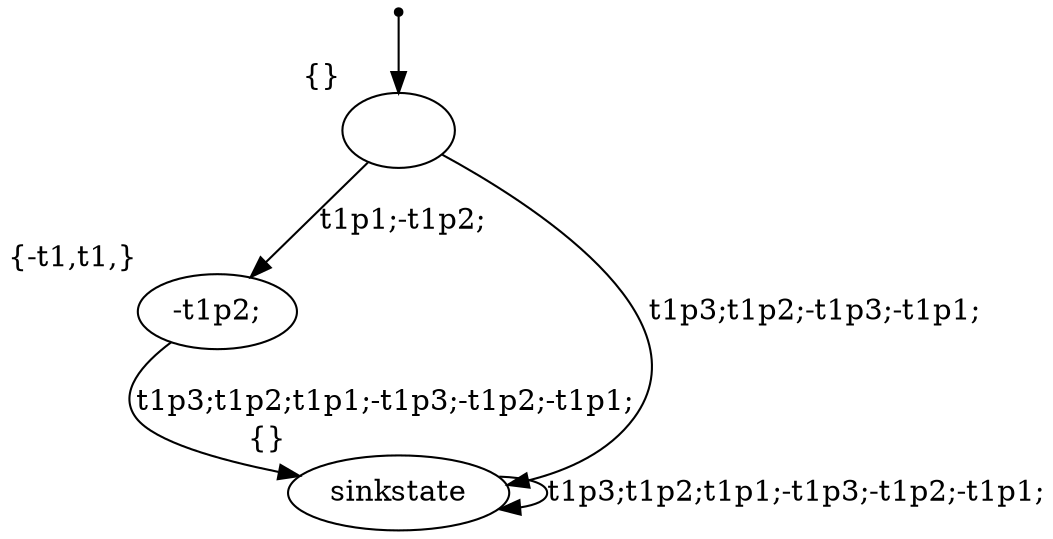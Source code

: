 digraph G {
  Initial [shape=point];
  Initial -> S0;
  S0 [label="", xlabel= "{}"];
  S0 -> S1 [label="t1p1;-t1p2;"];
  S0 -> S2 [label="t1p3;t1p2;-t1p3;-t1p1;"];
  S1 [label="-t1p2;", xlabel= "{-t1,t1,}"];
  S1 -> S2 [label="t1p3;t1p2;t1p1;-t1p3;-t1p2;-t1p1;"];
  S2 [label="sinkstate", xlabel= "{}"];
  S2 -> S2 [label="t1p3;t1p2;t1p1;-t1p3;-t1p2;-t1p1;"];
}